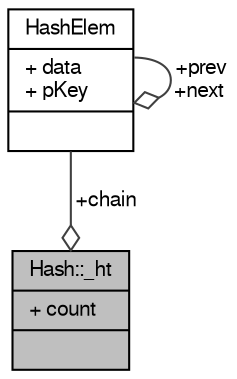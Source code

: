 digraph "Hash::_ht"
{
  edge [fontname="FreeSans",fontsize="10",labelfontname="FreeSans",labelfontsize="10"];
  node [fontname="FreeSans",fontsize="10",shape=record];
  Node1 [label="{Hash::_ht\n|+ count\l|}",height=0.2,width=0.4,color="black", fillcolor="grey75", style="filled", fontcolor="black"];
  Node2 -> Node1 [color="grey25",fontsize="10",style="solid",label=" +chain" ,arrowhead="odiamond",fontname="FreeSans"];
  Node2 [label="{HashElem\n|+ data\l+ pKey\l|}",height=0.2,width=0.4,color="black", fillcolor="white", style="filled",URL="$structHashElem.html"];
  Node2 -> Node2 [color="grey25",fontsize="10",style="solid",label=" +prev\n+next" ,arrowhead="odiamond",fontname="FreeSans"];
}
